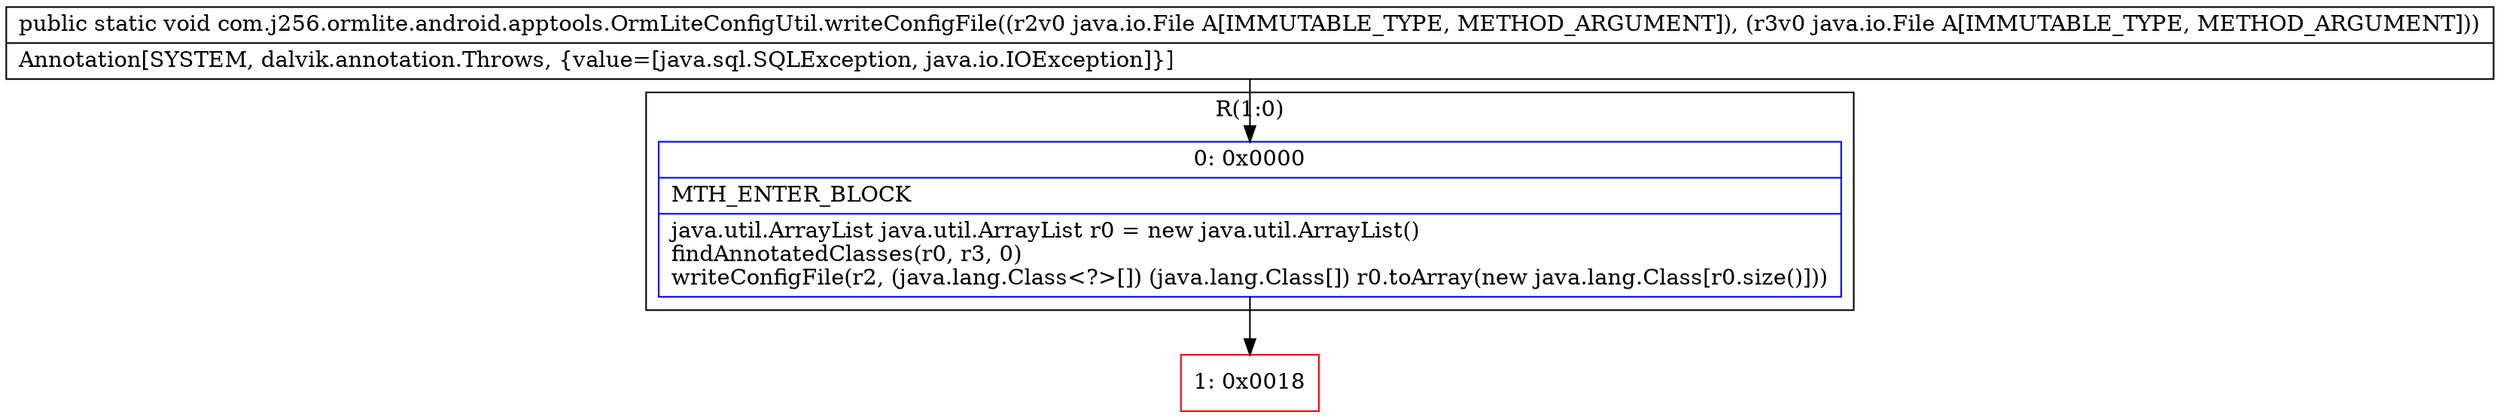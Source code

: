 digraph "CFG forcom.j256.ormlite.android.apptools.OrmLiteConfigUtil.writeConfigFile(Ljava\/io\/File;Ljava\/io\/File;)V" {
subgraph cluster_Region_784651525 {
label = "R(1:0)";
node [shape=record,color=blue];
Node_0 [shape=record,label="{0\:\ 0x0000|MTH_ENTER_BLOCK\l|java.util.ArrayList java.util.ArrayList r0 = new java.util.ArrayList()\lfindAnnotatedClasses(r0, r3, 0)\lwriteConfigFile(r2, (java.lang.Class\<?\>[]) (java.lang.Class[]) r0.toArray(new java.lang.Class[r0.size()]))\l}"];
}
Node_1 [shape=record,color=red,label="{1\:\ 0x0018}"];
MethodNode[shape=record,label="{public static void com.j256.ormlite.android.apptools.OrmLiteConfigUtil.writeConfigFile((r2v0 java.io.File A[IMMUTABLE_TYPE, METHOD_ARGUMENT]), (r3v0 java.io.File A[IMMUTABLE_TYPE, METHOD_ARGUMENT]))  | Annotation[SYSTEM, dalvik.annotation.Throws, \{value=[java.sql.SQLException, java.io.IOException]\}]\l}"];
MethodNode -> Node_0;
Node_0 -> Node_1;
}

